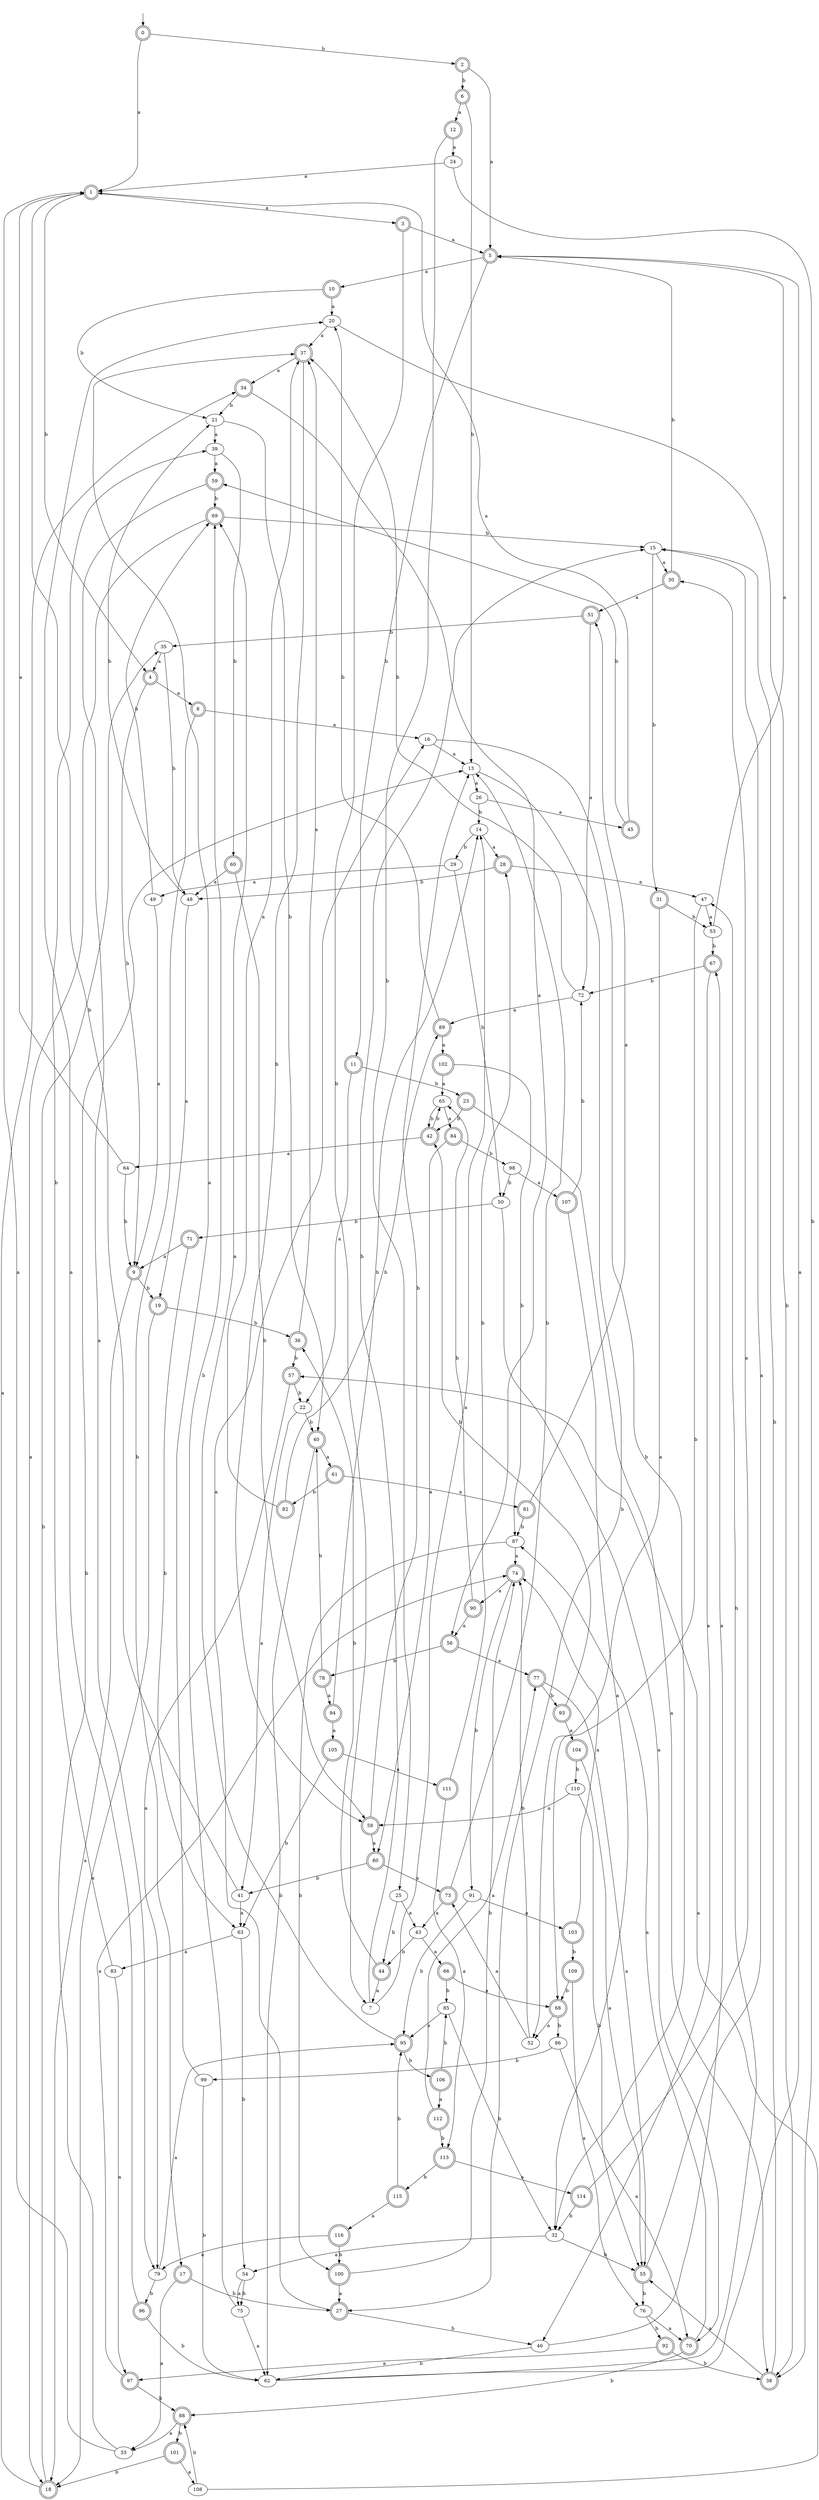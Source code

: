 digraph RandomDFA {
  __start0 [label="", shape=none];
  __start0 -> 0 [label=""];
  0 [shape=circle] [shape=doublecircle]
  0 -> 1 [label="a"]
  0 -> 2 [label="b"]
  1 [shape=doublecircle]
  1 -> 3 [label="a"]
  1 -> 4 [label="b"]
  2 [shape=doublecircle]
  2 -> 5 [label="a"]
  2 -> 6 [label="b"]
  3 [shape=doublecircle]
  3 -> 5 [label="a"]
  3 -> 7 [label="b"]
  4 [shape=doublecircle]
  4 -> 8 [label="a"]
  4 -> 9 [label="b"]
  5 [shape=doublecircle]
  5 -> 10 [label="a"]
  5 -> 11 [label="b"]
  6 [shape=doublecircle]
  6 -> 12 [label="a"]
  6 -> 13 [label="b"]
  7
  7 -> 14 [label="a"]
  7 -> 15 [label="b"]
  8 [shape=doublecircle]
  8 -> 16 [label="a"]
  8 -> 17 [label="b"]
  9 [shape=doublecircle]
  9 -> 18 [label="a"]
  9 -> 19 [label="b"]
  10 [shape=doublecircle]
  10 -> 20 [label="a"]
  10 -> 21 [label="b"]
  11 [shape=doublecircle]
  11 -> 22 [label="a"]
  11 -> 23 [label="b"]
  12 [shape=doublecircle]
  12 -> 24 [label="a"]
  12 -> 25 [label="b"]
  13
  13 -> 26 [label="a"]
  13 -> 27 [label="b"]
  14
  14 -> 28 [label="a"]
  14 -> 29 [label="b"]
  15
  15 -> 30 [label="a"]
  15 -> 31 [label="b"]
  16
  16 -> 13 [label="a"]
  16 -> 32 [label="b"]
  17 [shape=doublecircle]
  17 -> 33 [label="a"]
  17 -> 27 [label="b"]
  18 [shape=doublecircle]
  18 -> 34 [label="a"]
  18 -> 35 [label="b"]
  19 [shape=doublecircle]
  19 -> 18 [label="a"]
  19 -> 36 [label="b"]
  20
  20 -> 37 [label="a"]
  20 -> 38 [label="b"]
  21
  21 -> 39 [label="a"]
  21 -> 40 [label="b"]
  22
  22 -> 41 [label="a"]
  22 -> 40 [label="b"]
  23 [shape=doublecircle]
  23 -> 38 [label="a"]
  23 -> 42 [label="b"]
  24
  24 -> 1 [label="a"]
  24 -> 38 [label="b"]
  25
  25 -> 43 [label="a"]
  25 -> 44 [label="b"]
  26
  26 -> 45 [label="a"]
  26 -> 14 [label="b"]
  27 [shape=doublecircle]
  27 -> 16 [label="a"]
  27 -> 46 [label="b"]
  28 [shape=doublecircle]
  28 -> 47 [label="a"]
  28 -> 48 [label="b"]
  29
  29 -> 49 [label="a"]
  29 -> 50 [label="b"]
  30 [shape=doublecircle]
  30 -> 51 [label="a"]
  30 -> 5 [label="b"]
  31 [shape=doublecircle]
  31 -> 52 [label="a"]
  31 -> 53 [label="b"]
  32
  32 -> 54 [label="a"]
  32 -> 55 [label="b"]
  33
  33 -> 1 [label="a"]
  33 -> 13 [label="b"]
  34 [shape=doublecircle]
  34 -> 56 [label="a"]
  34 -> 21 [label="b"]
  35
  35 -> 4 [label="a"]
  35 -> 48 [label="b"]
  36 [shape=doublecircle]
  36 -> 37 [label="a"]
  36 -> 57 [label="b"]
  37 [shape=doublecircle]
  37 -> 34 [label="a"]
  37 -> 58 [label="b"]
  38 [shape=doublecircle]
  38 -> 55 [label="a"]
  38 -> 15 [label="b"]
  39
  39 -> 59 [label="a"]
  39 -> 60 [label="b"]
  40 [shape=doublecircle]
  40 -> 61 [label="a"]
  40 -> 62 [label="b"]
  41
  41 -> 63 [label="a"]
  41 -> 1 [label="b"]
  42 [shape=doublecircle]
  42 -> 64 [label="a"]
  42 -> 65 [label="b"]
  43
  43 -> 66 [label="a"]
  43 -> 44 [label="b"]
  44 [shape=doublecircle]
  44 -> 7 [label="a"]
  44 -> 36 [label="b"]
  45 [shape=doublecircle]
  45 -> 1 [label="a"]
  45 -> 59 [label="b"]
  46
  46 -> 67 [label="a"]
  46 -> 62 [label="b"]
  47
  47 -> 53 [label="a"]
  47 -> 68 [label="b"]
  48
  48 -> 19 [label="a"]
  48 -> 21 [label="b"]
  49
  49 -> 9 [label="a"]
  49 -> 69 [label="b"]
  50
  50 -> 70 [label="a"]
  50 -> 71 [label="b"]
  51 [shape=doublecircle]
  51 -> 72 [label="a"]
  51 -> 35 [label="b"]
  52
  52 -> 73 [label="a"]
  52 -> 74 [label="b"]
  53
  53 -> 5 [label="a"]
  53 -> 67 [label="b"]
  54
  54 -> 75 [label="a"]
  54 -> 75 [label="b"]
  55 [shape=doublecircle]
  55 -> 15 [label="a"]
  55 -> 76 [label="b"]
  56 [shape=doublecircle]
  56 -> 77 [label="a"]
  56 -> 78 [label="b"]
  57 [shape=doublecircle]
  57 -> 79 [label="a"]
  57 -> 22 [label="b"]
  58 [shape=doublecircle]
  58 -> 80 [label="a"]
  58 -> 13 [label="b"]
  59 [shape=doublecircle]
  59 -> 79 [label="a"]
  59 -> 69 [label="b"]
  60 [shape=doublecircle]
  60 -> 48 [label="a"]
  60 -> 58 [label="b"]
  61 [shape=doublecircle]
  61 -> 81 [label="a"]
  61 -> 82 [label="b"]
  62
  62 -> 5 [label="a"]
  62 -> 47 [label="b"]
  63
  63 -> 83 [label="a"]
  63 -> 54 [label="b"]
  64
  64 -> 1 [label="a"]
  64 -> 9 [label="b"]
  65
  65 -> 84 [label="a"]
  65 -> 42 [label="b"]
  66 [shape=doublecircle]
  66 -> 68 [label="a"]
  66 -> 85 [label="b"]
  67 [shape=doublecircle]
  67 -> 46 [label="a"]
  67 -> 72 [label="b"]
  68 [shape=doublecircle]
  68 -> 52 [label="a"]
  68 -> 86 [label="b"]
  69 [shape=doublecircle]
  69 -> 18 [label="a"]
  69 -> 15 [label="b"]
  70 [shape=doublecircle]
  70 -> 87 [label="a"]
  70 -> 88 [label="b"]
  71 [shape=doublecircle]
  71 -> 9 [label="a"]
  71 -> 63 [label="b"]
  72
  72 -> 89 [label="a"]
  72 -> 37 [label="b"]
  73 [shape=doublecircle]
  73 -> 43 [label="a"]
  73 -> 13 [label="b"]
  74 [shape=doublecircle]
  74 -> 90 [label="a"]
  74 -> 91 [label="b"]
  75
  75 -> 62 [label="a"]
  75 -> 69 [label="b"]
  76
  76 -> 70 [label="a"]
  76 -> 92 [label="b"]
  77 [shape=doublecircle]
  77 -> 55 [label="a"]
  77 -> 93 [label="b"]
  78 [shape=doublecircle]
  78 -> 94 [label="a"]
  78 -> 40 [label="b"]
  79
  79 -> 95 [label="a"]
  79 -> 96 [label="b"]
  80 [shape=doublecircle]
  80 -> 73 [label="a"]
  80 -> 41 [label="b"]
  81 [shape=doublecircle]
  81 -> 51 [label="a"]
  81 -> 87 [label="b"]
  82 [shape=doublecircle]
  82 -> 37 [label="a"]
  82 -> 89 [label="b"]
  83
  83 -> 97 [label="a"]
  83 -> 39 [label="b"]
  84 [shape=doublecircle]
  84 -> 80 [label="a"]
  84 -> 98 [label="b"]
  85
  85 -> 95 [label="a"]
  85 -> 32 [label="b"]
  86
  86 -> 70 [label="a"]
  86 -> 99 [label="b"]
  87
  87 -> 74 [label="a"]
  87 -> 100 [label="b"]
  88 [shape=doublecircle]
  88 -> 33 [label="a"]
  88 -> 101 [label="b"]
  89 [shape=doublecircle]
  89 -> 102 [label="a"]
  89 -> 20 [label="b"]
  90 [shape=doublecircle]
  90 -> 56 [label="a"]
  90 -> 65 [label="b"]
  91
  91 -> 103 [label="a"]
  91 -> 95 [label="b"]
  92 [shape=doublecircle]
  92 -> 97 [label="a"]
  92 -> 38 [label="b"]
  93 [shape=doublecircle]
  93 -> 104 [label="a"]
  93 -> 42 [label="b"]
  94 [shape=doublecircle]
  94 -> 105 [label="a"]
  94 -> 14 [label="b"]
  95 [shape=doublecircle]
  95 -> 69 [label="a"]
  95 -> 106 [label="b"]
  96 [shape=doublecircle]
  96 -> 20 [label="a"]
  96 -> 62 [label="b"]
  97 [shape=doublecircle]
  97 -> 74 [label="a"]
  97 -> 88 [label="b"]
  98
  98 -> 107 [label="a"]
  98 -> 50 [label="b"]
  99
  99 -> 37 [label="a"]
  99 -> 62 [label="b"]
  100 [shape=doublecircle]
  100 -> 27 [label="a"]
  100 -> 74 [label="b"]
  101 [shape=doublecircle]
  101 -> 108 [label="a"]
  101 -> 18 [label="b"]
  102 [shape=doublecircle]
  102 -> 65 [label="a"]
  102 -> 87 [label="b"]
  103 [shape=doublecircle]
  103 -> 74 [label="a"]
  103 -> 109 [label="b"]
  104 [shape=doublecircle]
  104 -> 55 [label="a"]
  104 -> 110 [label="b"]
  105 [shape=doublecircle]
  105 -> 111 [label="a"]
  105 -> 63 [label="b"]
  106 [shape=doublecircle]
  106 -> 112 [label="a"]
  106 -> 85 [label="b"]
  107 [shape=doublecircle]
  107 -> 32 [label="a"]
  107 -> 72 [label="b"]
  108
  108 -> 57 [label="a"]
  108 -> 88 [label="b"]
  109 [shape=doublecircle]
  109 -> 76 [label="a"]
  109 -> 68 [label="b"]
  110
  110 -> 58 [label="a"]
  110 -> 55 [label="b"]
  111 [shape=doublecircle]
  111 -> 113 [label="a"]
  111 -> 28 [label="b"]
  112 [shape=doublecircle]
  112 -> 77 [label="a"]
  112 -> 113 [label="b"]
  113 [shape=doublecircle]
  113 -> 114 [label="a"]
  113 -> 115 [label="b"]
  114 [shape=doublecircle]
  114 -> 30 [label="a"]
  114 -> 32 [label="b"]
  115 [shape=doublecircle]
  115 -> 116 [label="a"]
  115 -> 95 [label="b"]
  116 [shape=doublecircle]
  116 -> 79 [label="a"]
  116 -> 100 [label="b"]
}
